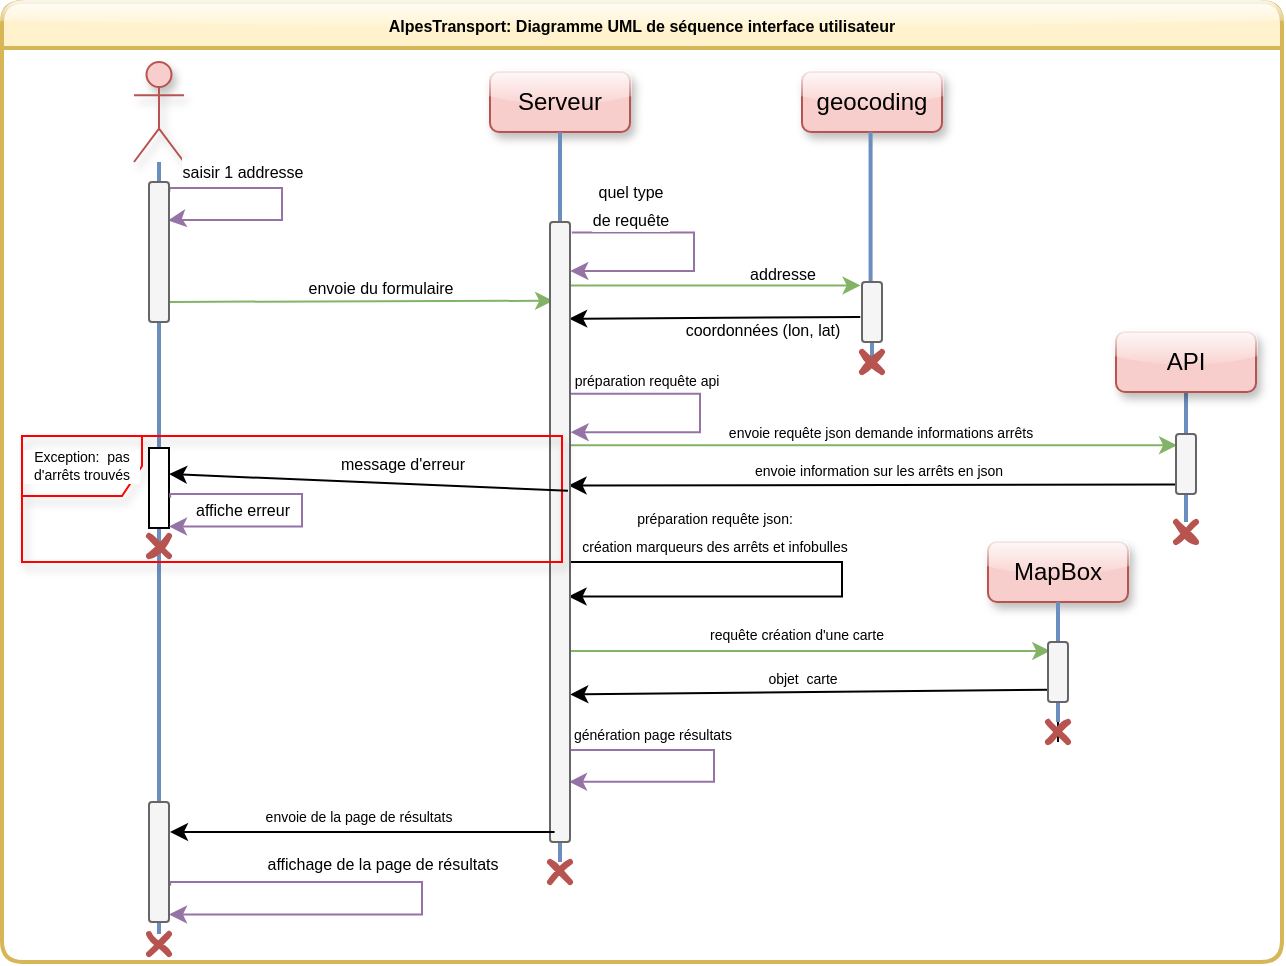 <mxfile version="20.8.10" type="device"><diagram name="Page-1" id="3aaVSOMbKRIeZNTnJs_c"><mxGraphModel dx="1383" dy="829" grid="1" gridSize="10" guides="1" tooltips="1" connect="1" arrows="1" fold="1" page="1" pageScale="1" pageWidth="827" pageHeight="1169" math="0" shadow="0"><root><mxCell id="0"/><mxCell id="1" parent="0"/><mxCell id="W_UyixIShQecJ1SlbMEC-1" value="" style="shape=umlActor;verticalLabelPosition=bottom;verticalAlign=top;html=1;outlineConnect=0;fillColor=#f8cecc;strokeColor=#b85450;shadow=1;" vertex="1" parent="1"><mxGeometry x="75" y="40" width="25" height="50" as="geometry"/></mxCell><mxCell id="W_UyixIShQecJ1SlbMEC-7" value="" style="endArrow=none;html=1;rounded=0;startArrow=none;strokeWidth=2;fillColor=#dae8fc;strokeColor=#6c8ebf;" edge="1" parent="1" source="W_UyixIShQecJ1SlbMEC-74" target="W_UyixIShQecJ1SlbMEC-1"><mxGeometry width="50" height="50" relative="1" as="geometry"><mxPoint x="89" y="500" as="sourcePoint"/><mxPoint x="174" y="230" as="targetPoint"/></mxGeometry></mxCell><mxCell id="W_UyixIShQecJ1SlbMEC-10" value="Serveur" style="rounded=1;whiteSpace=wrap;html=1;fillColor=#f8cecc;strokeColor=#b85450;glass=1;shadow=1;" vertex="1" parent="1"><mxGeometry x="253" y="45" width="70" height="30" as="geometry"/></mxCell><mxCell id="W_UyixIShQecJ1SlbMEC-12" value="geocoding" style="rounded=1;whiteSpace=wrap;html=1;glass=1;fillColor=#f8cecc;strokeColor=#b85450;shadow=1;" vertex="1" parent="1"><mxGeometry x="409" y="45" width="70" height="30" as="geometry"/></mxCell><mxCell id="W_UyixIShQecJ1SlbMEC-13" value="MapBox" style="rounded=1;whiteSpace=wrap;html=1;glass=1;shadow=1;fillColor=#f8cecc;strokeColor=#b85450;" vertex="1" parent="1"><mxGeometry x="502" y="280" width="70" height="30" as="geometry"/></mxCell><mxCell id="W_UyixIShQecJ1SlbMEC-15" value="" style="endArrow=none;html=1;rounded=0;entryX=0.5;entryY=1;entryDx=0;entryDy=0;startArrow=none;fillColor=#dae8fc;strokeColor=#6c8ebf;strokeWidth=2;" edge="1" parent="1" source="W_UyixIShQecJ1SlbMEC-21" target="W_UyixIShQecJ1SlbMEC-10"><mxGeometry width="50" height="50" relative="1" as="geometry"><mxPoint x="289" y="500" as="sourcePoint"/><mxPoint x="288.996" y="75.0" as="targetPoint"/></mxGeometry></mxCell><mxCell id="W_UyixIShQecJ1SlbMEC-16" value="" style="endArrow=none;html=1;rounded=0;startArrow=none;fillColor=#dae8fc;strokeColor=#6c8ebf;strokeWidth=2;" edge="1" parent="1" source="W_UyixIShQecJ1SlbMEC-32"><mxGeometry width="50" height="50" relative="1" as="geometry"><mxPoint x="444.71" y="485" as="sourcePoint"/><mxPoint x="443.296" y="75.0" as="targetPoint"/></mxGeometry></mxCell><mxCell id="W_UyixIShQecJ1SlbMEC-17" value="" style="endArrow=none;html=1;rounded=0;entryX=0.5;entryY=1;entryDx=0;entryDy=0;startArrow=none;fillColor=#dae8fc;strokeColor=#6c8ebf;strokeWidth=2;" edge="1" parent="1" source="W_UyixIShQecJ1SlbMEC-61" target="W_UyixIShQecJ1SlbMEC-13"><mxGeometry width="50" height="50" relative="1" as="geometry"><mxPoint x="537" y="370" as="sourcePoint"/><mxPoint x="583.296" y="75.0" as="targetPoint"/></mxGeometry></mxCell><mxCell id="W_UyixIShQecJ1SlbMEC-18" value="" style="endArrow=none;html=1;rounded=0;startArrow=none;" edge="1" parent="1" source="W_UyixIShQecJ1SlbMEC-14"><mxGeometry width="50" height="50" relative="1" as="geometry"><mxPoint x="600.71" y="485" as="sourcePoint"/><mxPoint x="601" y="210" as="targetPoint"/></mxGeometry></mxCell><mxCell id="W_UyixIShQecJ1SlbMEC-24" style="edgeStyle=orthogonalEdgeStyle;rounded=0;orthogonalLoop=1;jettySize=auto;html=1;entryX=0.958;entryY=0.052;entryDx=0;entryDy=0;entryPerimeter=0;exitX=1.017;exitY=0.013;exitDx=0;exitDy=0;exitPerimeter=0;fillColor=#e1d5e7;strokeColor=#9673a6;" edge="1" parent="1"><mxGeometry relative="1" as="geometry"><mxPoint x="92.08" y="119.24" as="targetPoint"/><mxPoint x="92.67" y="104.81" as="sourcePoint"/><Array as="points"><mxPoint x="93" y="103"/><mxPoint x="149" y="103"/><mxPoint x="149" y="119"/><mxPoint x="94" y="119"/></Array></mxGeometry></mxCell><mxCell id="W_UyixIShQecJ1SlbMEC-25" value="&lt;font style=&quot;font-size: 8px;&quot;&gt;saisir 1 addresse&lt;/font&gt;" style="edgeLabel;html=1;align=center;verticalAlign=middle;resizable=0;points=[];" vertex="1" connectable="0" parent="W_UyixIShQecJ1SlbMEC-24"><mxGeometry x="-0.427" y="-1" relative="1" as="geometry"><mxPoint y="-10" as="offset"/></mxGeometry></mxCell><mxCell id="W_UyixIShQecJ1SlbMEC-22" value="" style="endArrow=none;html=1;rounded=0;entryX=0.5;entryY=1;entryDx=0;entryDy=0;fillColor=#dae8fc;strokeColor=#6c8ebf;strokeWidth=2;" edge="1" parent="1" target="W_UyixIShQecJ1SlbMEC-21"><mxGeometry width="50" height="50" relative="1" as="geometry"><mxPoint x="288" y="440" as="sourcePoint"/><mxPoint x="288" y="75" as="targetPoint"/></mxGeometry></mxCell><mxCell id="W_UyixIShQecJ1SlbMEC-27" value="" style="endArrow=classic;html=1;rounded=0;fontSize=8;exitX=1.046;exitY=0.162;exitDx=0;exitDy=0;exitPerimeter=0;entryX=0.157;entryY=0.127;entryDx=0;entryDy=0;entryPerimeter=0;fillColor=#d5e8d4;strokeColor=#82b366;" edge="1" parent="1" target="W_UyixIShQecJ1SlbMEC-21"><mxGeometry width="50" height="50" relative="1" as="geometry"><mxPoint x="92.96" y="159.94" as="sourcePoint"/><mxPoint x="269" y="129" as="targetPoint"/></mxGeometry></mxCell><mxCell id="W_UyixIShQecJ1SlbMEC-28" value="envoie du formulaire" style="edgeLabel;html=1;align=center;verticalAlign=middle;resizable=0;points=[];fontSize=8;" vertex="1" connectable="0" parent="W_UyixIShQecJ1SlbMEC-27"><mxGeometry x="-0.145" y="-1" relative="1" as="geometry"><mxPoint x="23" y="-8" as="offset"/></mxGeometry></mxCell><mxCell id="W_UyixIShQecJ1SlbMEC-29" style="edgeStyle=orthogonalEdgeStyle;rounded=0;orthogonalLoop=1;jettySize=auto;html=1;entryX=1.015;entryY=0.079;entryDx=0;entryDy=0;entryPerimeter=0;exitX=1.089;exitY=0.017;exitDx=0;exitDy=0;exitPerimeter=0;fillColor=#e1d5e7;strokeColor=#9673a6;" edge="1" parent="1" source="W_UyixIShQecJ1SlbMEC-21" target="W_UyixIShQecJ1SlbMEC-21"><mxGeometry relative="1" as="geometry"><mxPoint x="300.72" y="147.7" as="targetPoint"/><mxPoint x="299" y="132.26" as="sourcePoint"/><Array as="points"><mxPoint x="355" y="125"/><mxPoint x="355" y="144"/></Array></mxGeometry></mxCell><mxCell id="W_UyixIShQecJ1SlbMEC-30" value="&lt;font style=&quot;font-size: 8px;&quot;&gt;quel type &lt;br&gt;de requête&lt;/font&gt;" style="edgeLabel;html=1;align=center;verticalAlign=middle;resizable=0;points=[];" vertex="1" connectable="0" parent="W_UyixIShQecJ1SlbMEC-29"><mxGeometry x="-0.427" y="-1" relative="1" as="geometry"><mxPoint x="-12" y="-16" as="offset"/></mxGeometry></mxCell><mxCell id="W_UyixIShQecJ1SlbMEC-31" style="edgeStyle=orthogonalEdgeStyle;rounded=0;orthogonalLoop=1;jettySize=auto;html=1;fontSize=8;entryX=-0.071;entryY=0.057;entryDx=0;entryDy=0;entryPerimeter=0;fillColor=#d5e8d4;strokeColor=#82b366;" edge="1" parent="1" source="W_UyixIShQecJ1SlbMEC-21" target="W_UyixIShQecJ1SlbMEC-32"><mxGeometry relative="1" as="geometry"><mxPoint x="429" y="155" as="targetPoint"/><Array as="points"><mxPoint x="349" y="152"/></Array></mxGeometry></mxCell><mxCell id="W_UyixIShQecJ1SlbMEC-34" value="addresse" style="edgeLabel;html=1;align=center;verticalAlign=middle;resizable=0;points=[];fontSize=8;" vertex="1" connectable="0" parent="W_UyixIShQecJ1SlbMEC-31"><mxGeometry x="0.158" y="1" relative="1" as="geometry"><mxPoint x="22" y="-5" as="offset"/></mxGeometry></mxCell><mxCell id="W_UyixIShQecJ1SlbMEC-33" value="" style="endArrow=none;html=1;rounded=0;fillColor=#dae8fc;strokeColor=#6c8ebf;strokeWidth=2;" edge="1" parent="1" target="W_UyixIShQecJ1SlbMEC-32"><mxGeometry width="50" height="50" relative="1" as="geometry"><mxPoint x="444" y="190" as="sourcePoint"/><mxPoint x="443.296" y="75.0" as="targetPoint"/></mxGeometry></mxCell><mxCell id="W_UyixIShQecJ1SlbMEC-32" value="" style="html=1;points=[];perimeter=orthogonalPerimeter;fillColor=#f5f5f5;fontColor=#333333;strokeColor=#666666;rounded=1;glass=0;shadow=0;" vertex="1" parent="1"><mxGeometry x="439" y="150" width="10" height="30" as="geometry"/></mxCell><mxCell id="W_UyixIShQecJ1SlbMEC-35" value="" style="endArrow=classic;html=1;rounded=0;fontSize=8;exitX=-0.086;exitY=0.584;exitDx=0;exitDy=0;exitPerimeter=0;entryX=0.959;entryY=0.156;entryDx=0;entryDy=0;entryPerimeter=0;" edge="1" parent="1" source="W_UyixIShQecJ1SlbMEC-32" target="W_UyixIShQecJ1SlbMEC-21"><mxGeometry width="50" height="50" relative="1" as="geometry"><mxPoint x="293" y="230" as="sourcePoint"/><mxPoint x="343" y="180" as="targetPoint"/></mxGeometry></mxCell><mxCell id="W_UyixIShQecJ1SlbMEC-36" value="coordonnées (lon, lat)" style="edgeLabel;html=1;align=center;verticalAlign=middle;resizable=0;points=[];fontSize=8;" vertex="1" connectable="0" parent="W_UyixIShQecJ1SlbMEC-35"><mxGeometry x="-0.167" y="-2" relative="1" as="geometry"><mxPoint x="11" y="8" as="offset"/></mxGeometry></mxCell><mxCell id="W_UyixIShQecJ1SlbMEC-38" value="" style="shape=umlDestroy;whiteSpace=wrap;html=1;strokeWidth=3;fontSize=8;fillColor=#f8cecc;sketch=1;curveFitting=1;jiggle=2;shadow=0;strokeColor=#b85450;" vertex="1" parent="1"><mxGeometry x="439" y="185" width="10" height="10" as="geometry"/></mxCell><mxCell id="W_UyixIShQecJ1SlbMEC-40" style="edgeStyle=orthogonalEdgeStyle;rounded=0;orthogonalLoop=1;jettySize=auto;html=1;entryX=1.033;entryY=0.339;entryDx=0;entryDy=0;entryPerimeter=0;exitX=0.922;exitY=0.277;exitDx=0;exitDy=0;exitPerimeter=0;fillColor=#e1d5e7;strokeColor=#9673a6;" edge="1" parent="1" source="W_UyixIShQecJ1SlbMEC-21" target="W_UyixIShQecJ1SlbMEC-21"><mxGeometry relative="1" as="geometry"><mxPoint x="296" y="225.22" as="targetPoint"/><mxPoint x="296.74" y="206.0" as="sourcePoint"/><Array as="points"><mxPoint x="358" y="206"/><mxPoint x="358" y="225"/></Array></mxGeometry></mxCell><mxCell id="W_UyixIShQecJ1SlbMEC-41" value="&lt;font style=&quot;font-size: 7px;&quot;&gt;préparation requête api&lt;/font&gt;" style="edgeLabel;html=1;align=center;verticalAlign=middle;resizable=0;points=[];" vertex="1" connectable="0" parent="W_UyixIShQecJ1SlbMEC-40"><mxGeometry x="-0.427" y="-1" relative="1" as="geometry"><mxPoint x="-4" y="-9" as="offset"/></mxGeometry></mxCell><mxCell id="W_UyixIShQecJ1SlbMEC-42" value="" style="endArrow=classic;html=1;rounded=0;fontSize=8;exitX=0.99;exitY=0.36;exitDx=0;exitDy=0;exitPerimeter=0;entryX=0.052;entryY=0.189;entryDx=0;entryDy=0;entryPerimeter=0;fillColor=#d5e8d4;strokeColor=#82b366;" edge="1" parent="1" source="W_UyixIShQecJ1SlbMEC-21" target="W_UyixIShQecJ1SlbMEC-43"><mxGeometry width="50" height="50" relative="1" as="geometry"><mxPoint x="299" y="230" as="sourcePoint"/><mxPoint x="720.0" y="230.32" as="targetPoint"/></mxGeometry></mxCell><mxCell id="W_UyixIShQecJ1SlbMEC-46" value="envoie requête json demande informations arrêts" style="edgeLabel;html=1;align=center;verticalAlign=middle;resizable=0;points=[];fontSize=7;" vertex="1" connectable="0" parent="W_UyixIShQecJ1SlbMEC-42"><mxGeometry x="-0.264" y="2" relative="1" as="geometry"><mxPoint x="43" y="-4" as="offset"/></mxGeometry></mxCell><mxCell id="W_UyixIShQecJ1SlbMEC-48" value="" style="endArrow=classic;html=1;rounded=0;fontSize=8;exitX=0.003;exitY=0.84;exitDx=0;exitDy=0;exitPerimeter=0;entryX=0.929;entryY=0.425;entryDx=0;entryDy=0;entryPerimeter=0;" edge="1" parent="1" source="W_UyixIShQecJ1SlbMEC-43" target="W_UyixIShQecJ1SlbMEC-21"><mxGeometry width="50" height="50" relative="1" as="geometry"><mxPoint x="549" y="300" as="sourcePoint"/><mxPoint x="599" y="250" as="targetPoint"/></mxGeometry></mxCell><mxCell id="W_UyixIShQecJ1SlbMEC-49" value="envoie information sur les arrêts en json" style="edgeLabel;html=1;align=center;verticalAlign=middle;resizable=0;points=[];fontSize=7;" vertex="1" connectable="0" parent="W_UyixIShQecJ1SlbMEC-48"><mxGeometry x="0.472" y="1" relative="1" as="geometry"><mxPoint x="74" y="-8" as="offset"/></mxGeometry></mxCell><mxCell id="W_UyixIShQecJ1SlbMEC-52" style="edgeStyle=orthogonalEdgeStyle;rounded=0;orthogonalLoop=1;jettySize=auto;html=1;entryX=0.929;entryY=0.604;entryDx=0;entryDy=0;entryPerimeter=0;exitX=0.929;exitY=0.544;exitDx=0;exitDy=0;exitPerimeter=0;" edge="1" parent="1" source="W_UyixIShQecJ1SlbMEC-21" target="W_UyixIShQecJ1SlbMEC-21"><mxGeometry relative="1" as="geometry"><mxPoint x="303.33" y="309.22" as="targetPoint"/><mxPoint x="302.22" y="290.0" as="sourcePoint"/><Array as="points"><mxPoint x="292" y="290"/><mxPoint x="429" y="290"/><mxPoint x="429" y="307"/></Array></mxGeometry></mxCell><mxCell id="W_UyixIShQecJ1SlbMEC-53" value="&lt;font style=&quot;font-size: 7px;&quot;&gt;préparation requête json:&lt;br&gt;création marqueurs des&amp;nbsp;arrêts et infobulles&lt;br&gt;&lt;/font&gt;" style="edgeLabel;html=1;align=center;verticalAlign=middle;resizable=0;points=[];" vertex="1" connectable="0" parent="W_UyixIShQecJ1SlbMEC-52"><mxGeometry x="-0.427" y="-1" relative="1" as="geometry"><mxPoint x="-10" y="-17" as="offset"/></mxGeometry></mxCell><mxCell id="W_UyixIShQecJ1SlbMEC-55" value="" style="endArrow=none;html=1;rounded=0;startArrow=none;fillColor=#dae8fc;strokeColor=#6c8ebf;strokeWidth=2;" edge="1" parent="1" source="W_UyixIShQecJ1SlbMEC-39" target="W_UyixIShQecJ1SlbMEC-14"><mxGeometry width="50" height="50" relative="1" as="geometry"><mxPoint x="601" y="280" as="sourcePoint"/><mxPoint x="599.296" y="75.0" as="targetPoint"/></mxGeometry></mxCell><mxCell id="W_UyixIShQecJ1SlbMEC-14" value="API" style="rounded=1;whiteSpace=wrap;html=1;glass=1;shadow=1;fillColor=#f8cecc;strokeColor=#b85450;" vertex="1" parent="1"><mxGeometry x="566" y="175" width="70" height="30" as="geometry"/></mxCell><mxCell id="W_UyixIShQecJ1SlbMEC-43" value="" style="html=1;points=[];perimeter=orthogonalPerimeter;fillColor=#f5f5f5;fontColor=#333333;strokeColor=#666666;rounded=1;glass=0;shadow=0;" vertex="1" parent="1"><mxGeometry x="596" y="226" width="10" height="30" as="geometry"/></mxCell><mxCell id="W_UyixIShQecJ1SlbMEC-56" value="" style="endArrow=none;html=1;rounded=0;" edge="1" parent="1" target="W_UyixIShQecJ1SlbMEC-39"><mxGeometry width="50" height="50" relative="1" as="geometry"><mxPoint x="601" y="280" as="sourcePoint"/><mxPoint x="601" y="205" as="targetPoint"/></mxGeometry></mxCell><mxCell id="W_UyixIShQecJ1SlbMEC-39" value="" style="shape=umlDestroy;whiteSpace=wrap;html=1;strokeWidth=3;fontSize=8;fillColor=#f8cecc;sketch=1;curveFitting=1;jiggle=2;shadow=0;strokeColor=#b85450;" vertex="1" parent="1"><mxGeometry x="596" y="270" width="10" height="10" as="geometry"/></mxCell><mxCell id="W_UyixIShQecJ1SlbMEC-57" value="" style="endArrow=classic;html=1;rounded=0;fontSize=8;exitX=0.953;exitY=0.692;exitDx=0;exitDy=0;exitPerimeter=0;entryX=0.112;entryY=0.149;entryDx=0;entryDy=0;entryPerimeter=0;fillColor=#d5e8d4;strokeColor=#82b366;" edge="1" parent="1" source="W_UyixIShQecJ1SlbMEC-21" target="W_UyixIShQecJ1SlbMEC-60"><mxGeometry width="50" height="50" relative="1" as="geometry"><mxPoint x="299" y="360" as="sourcePoint"/><mxPoint x="539" y="330" as="targetPoint"/></mxGeometry></mxCell><mxCell id="W_UyixIShQecJ1SlbMEC-58" value="requête création d'une carte" style="edgeLabel;html=1;align=center;verticalAlign=middle;resizable=0;points=[];fontSize=7;" vertex="1" connectable="0" parent="W_UyixIShQecJ1SlbMEC-57"><mxGeometry x="-0.143" y="-2" relative="1" as="geometry"><mxPoint x="10" y="-10" as="offset"/></mxGeometry></mxCell><mxCell id="W_UyixIShQecJ1SlbMEC-59" value="" style="endArrow=classic;html=1;rounded=0;fontSize=8;entryX=1.012;entryY=0.762;entryDx=0;entryDy=0;entryPerimeter=0;exitX=0.112;exitY=0.796;exitDx=0;exitDy=0;exitPerimeter=0;" edge="1" parent="1" source="W_UyixIShQecJ1SlbMEC-60" target="W_UyixIShQecJ1SlbMEC-21"><mxGeometry width="50" height="50" relative="1" as="geometry"><mxPoint x="539" y="360" as="sourcePoint"/><mxPoint x="349" y="330" as="targetPoint"/></mxGeometry></mxCell><mxCell id="W_UyixIShQecJ1SlbMEC-63" value="objet&amp;nbsp; carte" style="edgeLabel;html=1;align=center;verticalAlign=middle;resizable=0;points=[];fontSize=7;" vertex="1" connectable="0" parent="W_UyixIShQecJ1SlbMEC-59"><mxGeometry x="0.225" y="-1" relative="1" as="geometry"><mxPoint x="23" y="-6" as="offset"/></mxGeometry></mxCell><mxCell id="W_UyixIShQecJ1SlbMEC-60" value="" style="html=1;points=[];perimeter=orthogonalPerimeter;fillColor=#f5f5f5;fontColor=#333333;strokeColor=#666666;rounded=1;glass=0;shadow=0;" vertex="1" parent="1"><mxGeometry x="532" y="330" width="10" height="30" as="geometry"/></mxCell><mxCell id="W_UyixIShQecJ1SlbMEC-62" value="" style="endArrow=none;html=1;rounded=0;entryX=0.5;entryY=1;entryDx=0;entryDy=0;" edge="1" parent="1" target="W_UyixIShQecJ1SlbMEC-61"><mxGeometry width="50" height="50" relative="1" as="geometry"><mxPoint x="537" y="370" as="sourcePoint"/><mxPoint x="537" y="310" as="targetPoint"/></mxGeometry></mxCell><mxCell id="W_UyixIShQecJ1SlbMEC-61" value="" style="shape=umlDestroy;whiteSpace=wrap;html=1;strokeWidth=3;fontSize=8;fillColor=#f8cecc;sketch=1;curveFitting=1;jiggle=2;shadow=0;strokeColor=#b85450;" vertex="1" parent="1"><mxGeometry x="532" y="370" width="10" height="10" as="geometry"/></mxCell><mxCell id="W_UyixIShQecJ1SlbMEC-64" style="edgeStyle=orthogonalEdgeStyle;rounded=0;orthogonalLoop=1;jettySize=auto;html=1;entryX=0.953;entryY=0.903;entryDx=0;entryDy=0;entryPerimeter=0;exitX=0.953;exitY=0.846;exitDx=0;exitDy=0;exitPerimeter=0;fillColor=#e1d5e7;strokeColor=#9673a6;" edge="1" parent="1" source="W_UyixIShQecJ1SlbMEC-21" target="W_UyixIShQecJ1SlbMEC-21"><mxGeometry relative="1" as="geometry"><mxPoint x="300.33" y="403.22" as="targetPoint"/><mxPoint x="296" y="384" as="sourcePoint"/><Array as="points"><mxPoint x="293" y="384"/><mxPoint x="365" y="384"/><mxPoint x="365" y="400"/></Array></mxGeometry></mxCell><mxCell id="W_UyixIShQecJ1SlbMEC-65" value="&lt;span style=&quot;font-size: 7px;&quot;&gt;génération page résultats&lt;/span&gt;" style="edgeLabel;html=1;align=center;verticalAlign=middle;resizable=0;points=[];" vertex="1" connectable="0" parent="W_UyixIShQecJ1SlbMEC-64"><mxGeometry x="-0.427" y="-1" relative="1" as="geometry"><mxPoint x="-4" y="-10" as="offset"/></mxGeometry></mxCell><mxCell id="W_UyixIShQecJ1SlbMEC-21" value="" style="html=1;points=[];perimeter=orthogonalPerimeter;fillColor=#f5f5f5;fontColor=#333333;strokeColor=#666666;rounded=1;glass=0;shadow=0;" vertex="1" parent="1"><mxGeometry x="283" y="120" width="10" height="310" as="geometry"/></mxCell><mxCell id="W_UyixIShQecJ1SlbMEC-66" value="" style="endArrow=classic;html=1;rounded=0;fontSize=8;exitX=0.129;exitY=0.984;exitDx=0;exitDy=0;exitPerimeter=0;" edge="1" parent="1"><mxGeometry width="50" height="50" relative="1" as="geometry"><mxPoint x="285.29" y="425.04" as="sourcePoint"/><mxPoint x="93" y="425" as="targetPoint"/></mxGeometry></mxCell><mxCell id="W_UyixIShQecJ1SlbMEC-67" value="envoie de la page de résultats" style="edgeLabel;html=1;align=center;verticalAlign=middle;resizable=0;points=[];fontSize=7;" vertex="1" connectable="0" parent="W_UyixIShQecJ1SlbMEC-66"><mxGeometry x="0.309" relative="1" as="geometry"><mxPoint x="27" y="-7" as="offset"/></mxGeometry></mxCell><mxCell id="W_UyixIShQecJ1SlbMEC-68" value="" style="shape=umlDestroy;whiteSpace=wrap;html=1;strokeWidth=3;fontSize=8;fillColor=#f8cecc;sketch=1;curveFitting=1;jiggle=2;shadow=0;strokeColor=#b85450;" vertex="1" parent="1"><mxGeometry x="283" y="440" width="10" height="10" as="geometry"/></mxCell><mxCell id="W_UyixIShQecJ1SlbMEC-69" style="edgeStyle=orthogonalEdgeStyle;rounded=0;orthogonalLoop=1;jettySize=auto;html=1;entryX=0.958;entryY=0.052;entryDx=0;entryDy=0;entryPerimeter=0;exitX=1.017;exitY=0.013;exitDx=0;exitDy=0;exitPerimeter=0;fillColor=#e1d5e7;strokeColor=#9673a6;" edge="1" parent="1"><mxGeometry relative="1" as="geometry"><mxPoint x="92.5" y="466.24" as="targetPoint"/><mxPoint x="93.09" y="451.81" as="sourcePoint"/><Array as="points"><mxPoint x="93" y="450"/><mxPoint x="219" y="450"/><mxPoint x="219" y="466"/></Array></mxGeometry></mxCell><mxCell id="W_UyixIShQecJ1SlbMEC-70" value="&lt;font style=&quot;font-size: 8px;&quot;&gt;affichage de la page de résultats&lt;/font&gt;" style="edgeLabel;html=1;align=center;verticalAlign=middle;resizable=0;points=[];" vertex="1" connectable="0" parent="W_UyixIShQecJ1SlbMEC-69"><mxGeometry x="-0.427" y="-1" relative="1" as="geometry"><mxPoint x="30" y="-11" as="offset"/></mxGeometry></mxCell><mxCell id="W_UyixIShQecJ1SlbMEC-73" value="" style="endArrow=none;html=1;rounded=0;" edge="1" parent="1" target="W_UyixIShQecJ1SlbMEC-72"><mxGeometry width="50" height="50" relative="1" as="geometry"><mxPoint x="89" y="480" as="sourcePoint"/><mxPoint x="87.586" y="90" as="targetPoint"/></mxGeometry></mxCell><mxCell id="W_UyixIShQecJ1SlbMEC-72" value="" style="shape=umlDestroy;whiteSpace=wrap;html=1;strokeWidth=3;fontSize=8;fillColor=#f8cecc;sketch=1;curveFitting=1;jiggle=2;shadow=0;strokeColor=#b85450;gradientColor=none;" vertex="1" parent="1"><mxGeometry x="82.5" y="476" width="10" height="10" as="geometry"/></mxCell><mxCell id="W_UyixIShQecJ1SlbMEC-76" value="" style="endArrow=none;html=1;rounded=0;startArrow=none;fillColor=#dae8fc;strokeColor=#6c8ebf;endSize=7;strokeWidth=2;" edge="1" parent="1" source="W_UyixIShQecJ1SlbMEC-77" target="W_UyixIShQecJ1SlbMEC-74"><mxGeometry width="50" height="50" relative="1" as="geometry"><mxPoint x="87.5" y="476" as="sourcePoint"/><mxPoint x="87.5" y="90" as="targetPoint"/></mxGeometry></mxCell><mxCell id="W_UyixIShQecJ1SlbMEC-74" value="" style="html=1;points=[];perimeter=orthogonalPerimeter;shadow=0;rounded=1;glass=0;fillColor=#f5f5f5;fontColor=#333333;strokeColor=#666666;" vertex="1" parent="1"><mxGeometry x="82.5" y="100" width="10" height="70" as="geometry"/></mxCell><mxCell id="W_UyixIShQecJ1SlbMEC-78" value="" style="endArrow=none;html=1;rounded=0;startArrow=none;fillColor=#dae8fc;strokeColor=#6c8ebf;strokeWidth=2;" edge="1" parent="1" source="W_UyixIShQecJ1SlbMEC-72" target="W_UyixIShQecJ1SlbMEC-77"><mxGeometry width="50" height="50" relative="1" as="geometry"><mxPoint x="87.5" y="476" as="sourcePoint"/><mxPoint x="87.5" y="200" as="targetPoint"/></mxGeometry></mxCell><mxCell id="W_UyixIShQecJ1SlbMEC-77" value="" style="html=1;points=[];perimeter=orthogonalPerimeter;fillColor=#f5f5f5;fontColor=#333333;strokeColor=#666666;rounded=1;glass=0;shadow=0;" vertex="1" parent="1"><mxGeometry x="82.5" y="410" width="10" height="60" as="geometry"/></mxCell><mxCell id="W_UyixIShQecJ1SlbMEC-79" value="Exception:&amp;nbsp; pas d'arrêts trouvés" style="shape=umlFrame;whiteSpace=wrap;html=1;shadow=1;glass=1;labelBackgroundColor=default;labelBorderColor=none;sketch=0;fontSize=7;fillColor=none;gradientColor=none;strokeColor=#FF0000;" vertex="1" parent="1"><mxGeometry x="19" y="227" width="270" height="63" as="geometry"/></mxCell><mxCell id="W_UyixIShQecJ1SlbMEC-80" value="" style="html=1;points=[];perimeter=orthogonalPerimeter;" vertex="1" parent="1"><mxGeometry x="82.5" y="233" width="10" height="40" as="geometry"/></mxCell><mxCell id="W_UyixIShQecJ1SlbMEC-81" value="" style="shape=umlDestroy;whiteSpace=wrap;html=1;strokeWidth=3;fontSize=8;fillColor=#f8cecc;sketch=1;curveFitting=1;jiggle=2;shadow=0;strokeColor=#b85450;" vertex="1" parent="1"><mxGeometry x="82.5" y="277" width="10" height="10" as="geometry"/></mxCell><mxCell id="W_UyixIShQecJ1SlbMEC-84" value="" style="endArrow=classic;html=1;rounded=0;fontSize=8;exitX=1.011;exitY=0.434;exitDx=0;exitDy=0;exitPerimeter=0;" edge="1" parent="1" source="W_UyixIShQecJ1SlbMEC-79"><mxGeometry width="50" height="50" relative="1" as="geometry"><mxPoint x="279" y="236" as="sourcePoint"/><mxPoint x="92.5" y="246" as="targetPoint"/></mxGeometry></mxCell><mxCell id="W_UyixIShQecJ1SlbMEC-85" value="message d'erreur" style="edgeLabel;html=1;align=center;verticalAlign=middle;resizable=0;points=[];fontSize=8;" vertex="1" connectable="0" parent="W_UyixIShQecJ1SlbMEC-84"><mxGeometry x="0.37" relative="1" as="geometry"><mxPoint x="54" y="-8" as="offset"/></mxGeometry></mxCell><mxCell id="W_UyixIShQecJ1SlbMEC-86" style="edgeStyle=orthogonalEdgeStyle;rounded=0;orthogonalLoop=1;jettySize=auto;html=1;entryX=0.958;entryY=0.052;entryDx=0;entryDy=0;entryPerimeter=0;exitX=1.017;exitY=0.013;exitDx=0;exitDy=0;exitPerimeter=0;fillColor=#e1d5e7;strokeColor=#9673a6;" edge="1" parent="1"><mxGeometry relative="1" as="geometry"><mxPoint x="92.5" y="272.24" as="targetPoint"/><mxPoint x="93.09" y="257.81" as="sourcePoint"/><Array as="points"><mxPoint x="93" y="256"/><mxPoint x="159" y="256"/><mxPoint x="159" y="272"/></Array></mxGeometry></mxCell><mxCell id="W_UyixIShQecJ1SlbMEC-87" value="&lt;font style=&quot;font-size: 8px;&quot;&gt;affiche erreur&lt;/font&gt;" style="edgeLabel;html=1;align=center;verticalAlign=middle;resizable=0;points=[];labelBackgroundColor=none;" vertex="1" connectable="0" parent="W_UyixIShQecJ1SlbMEC-86"><mxGeometry x="-0.427" y="-1" relative="1" as="geometry"><mxPoint x="-6" y="6" as="offset"/></mxGeometry></mxCell><mxCell id="W_UyixIShQecJ1SlbMEC-88" value="AlpesTransport: Diagramme UML de séquence interface utilisateur" style="swimlane;whiteSpace=wrap;html=1;rounded=1;shadow=0;glass=1;labelBackgroundColor=none;labelBorderColor=none;sketch=0;strokeColor=#d6b656;fontSize=8;fillColor=#fff2cc;strokeWidth=2;" vertex="1" parent="1"><mxGeometry x="9" y="10" width="640" height="480" as="geometry"/></mxCell></root></mxGraphModel></diagram></mxfile>